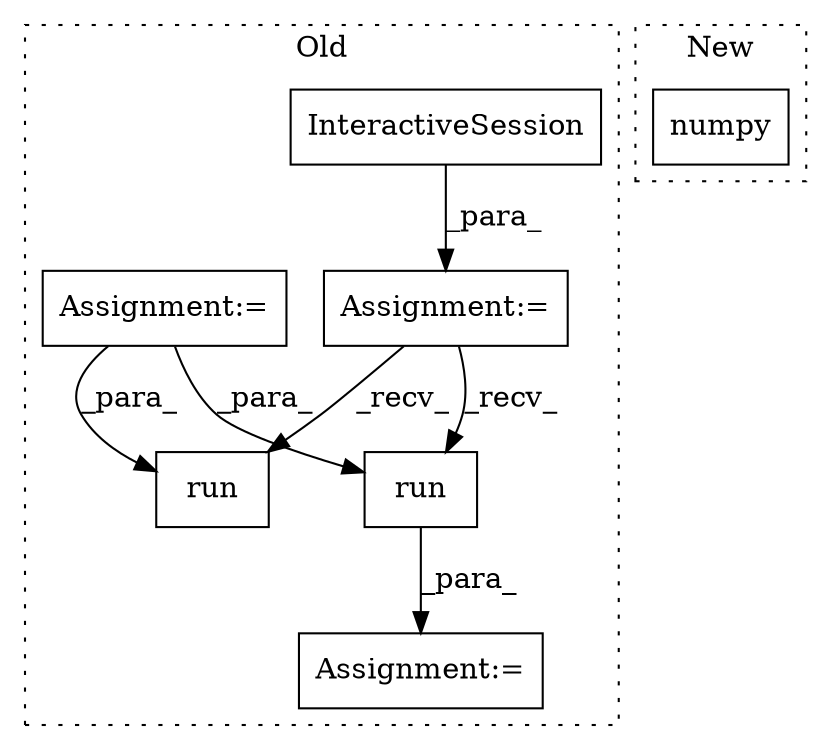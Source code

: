 digraph G {
subgraph cluster0 {
1 [label="InteractiveSession" a="32" s="3384" l="20" shape="box"];
3 [label="run" a="32" s="3507,3516" l="4,1" shape="box"];
4 [label="Assignment:=" a="7" s="3372" l="1" shape="box"];
5 [label="run" a="32" s="3437,3446" l="4,1" shape="box"];
6 [label="Assignment:=" a="7" s="3430" l="2" shape="box"];
7 [label="Assignment:=" a="7" s="3323" l="1" shape="box"];
label = "Old";
style="dotted";
}
subgraph cluster1 {
2 [label="numpy" a="32" s="3385" l="7" shape="box"];
label = "New";
style="dotted";
}
1 -> 4 [label="_para_"];
4 -> 5 [label="_recv_"];
4 -> 3 [label="_recv_"];
5 -> 6 [label="_para_"];
7 -> 5 [label="_para_"];
7 -> 3 [label="_para_"];
}